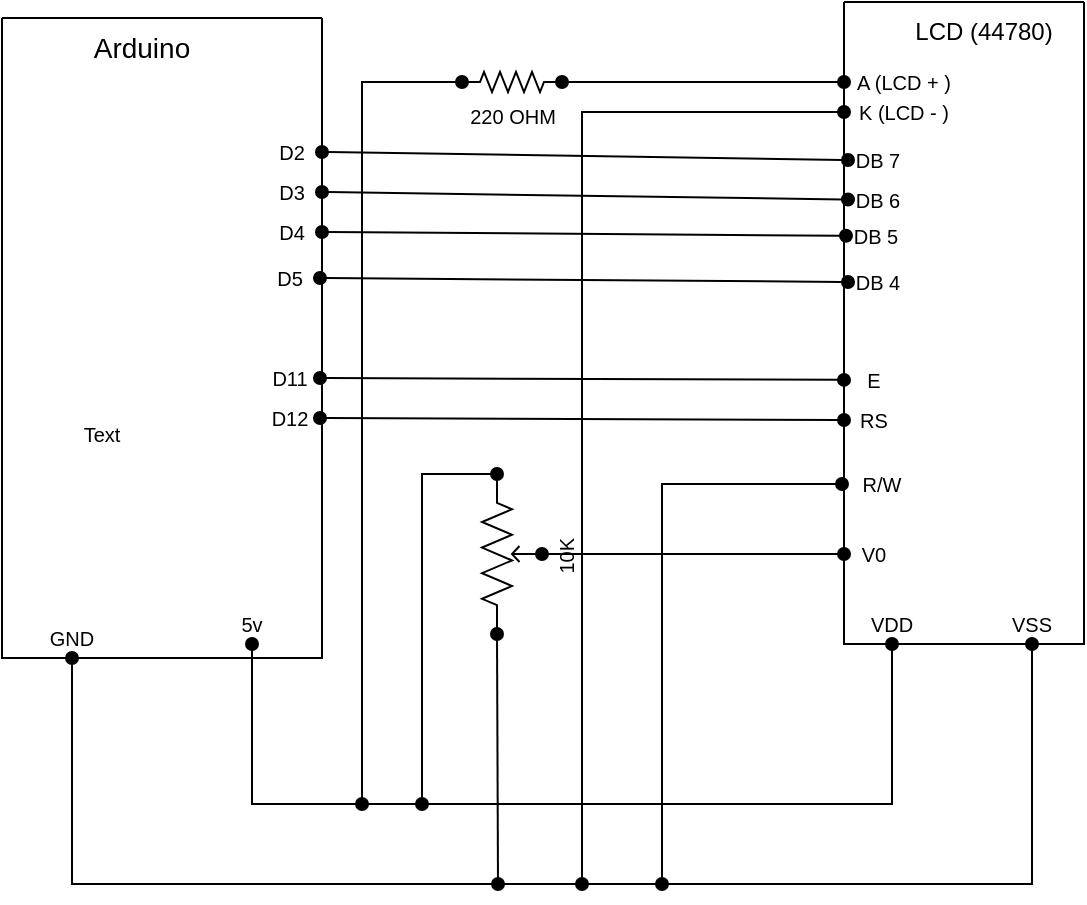 <mxfile version="16.0.2" type="device"><diagram name="Page-1" id="7e0a89b8-554c-2b80-1dc8-d5c74ca68de4"><mxGraphModel dx="1275" dy="700" grid="1" gridSize="10" guides="1" tooltips="1" connect="1" arrows="0" fold="1" page="1" pageScale="1" pageWidth="1169" pageHeight="827" math="0" shadow="0"><root><mxCell id="0"/><mxCell id="1" parent="0"/><mxCell id="n_MndKxWnpL39BQ449wi-1" value="" style="swimlane;startSize=0;" parent="1" vertex="1"><mxGeometry x="400" y="47" width="160" height="320" as="geometry"/></mxCell><mxCell id="n_MndKxWnpL39BQ449wi-43" value="&lt;font style=&quot;font-size: 10px&quot;&gt;D5&lt;/font&gt;" style="text;html=1;strokeColor=none;fillColor=none;align=center;verticalAlign=middle;whiteSpace=wrap;rounded=0;" parent="n_MndKxWnpL39BQ449wi-1" vertex="1"><mxGeometry x="129" y="120" width="30" height="20" as="geometry"/></mxCell><mxCell id="n_MndKxWnpL39BQ449wi-39" value="&lt;font style=&quot;font-size: 10px&quot;&gt;D4&lt;/font&gt;" style="text;html=1;strokeColor=none;fillColor=none;align=center;verticalAlign=middle;whiteSpace=wrap;rounded=0;" parent="n_MndKxWnpL39BQ449wi-1" vertex="1"><mxGeometry x="130" y="97" width="30" height="20" as="geometry"/></mxCell><mxCell id="n_MndKxWnpL39BQ449wi-38" value="&lt;font style=&quot;font-size: 10px&quot;&gt;D3&lt;/font&gt;" style="text;html=1;strokeColor=none;fillColor=none;align=center;verticalAlign=middle;whiteSpace=wrap;rounded=0;" parent="n_MndKxWnpL39BQ449wi-1" vertex="1"><mxGeometry x="130" y="77" width="30" height="20" as="geometry"/></mxCell><mxCell id="n_MndKxWnpL39BQ449wi-37" value="&lt;font style=&quot;font-size: 10px&quot;&gt;D2&lt;/font&gt;" style="text;html=1;strokeColor=none;fillColor=none;align=center;verticalAlign=middle;whiteSpace=wrap;rounded=0;" parent="n_MndKxWnpL39BQ449wi-1" vertex="1"><mxGeometry x="130" y="57" width="30" height="20" as="geometry"/></mxCell><mxCell id="n_MndKxWnpL39BQ449wi-54" value="&lt;font style=&quot;font-size: 10px&quot;&gt;D11&lt;/font&gt;" style="text;html=1;strokeColor=none;fillColor=none;align=center;verticalAlign=middle;whiteSpace=wrap;rounded=0;" parent="n_MndKxWnpL39BQ449wi-1" vertex="1"><mxGeometry x="129" y="170" width="30" height="20" as="geometry"/></mxCell><mxCell id="n_MndKxWnpL39BQ449wi-36" value="&lt;font style=&quot;font-size: 10px&quot;&gt;D12&lt;/font&gt;" style="text;html=1;strokeColor=none;fillColor=none;align=center;verticalAlign=middle;whiteSpace=wrap;rounded=0;" parent="n_MndKxWnpL39BQ449wi-1" vertex="1"><mxGeometry x="129" y="190" width="30" height="20" as="geometry"/></mxCell><mxCell id="n_MndKxWnpL39BQ449wi-33" value="&lt;font style=&quot;font-size: 10px&quot;&gt;5v&lt;/font&gt;" style="text;html=1;strokeColor=none;fillColor=none;align=center;verticalAlign=middle;whiteSpace=wrap;rounded=0;" parent="n_MndKxWnpL39BQ449wi-1" vertex="1"><mxGeometry x="110" y="293" width="30" height="20" as="geometry"/></mxCell><mxCell id="n_MndKxWnpL39BQ449wi-32" value="&lt;font style=&quot;font-size: 10px&quot;&gt;GND&lt;/font&gt;" style="text;html=1;strokeColor=none;fillColor=none;align=center;verticalAlign=middle;whiteSpace=wrap;rounded=0;" parent="n_MndKxWnpL39BQ449wi-1" vertex="1"><mxGeometry x="20" y="300" width="30" height="20" as="geometry"/></mxCell><mxCell id="n_MndKxWnpL39BQ449wi-81" value="Arduino" style="text;html=1;strokeColor=none;fillColor=none;align=center;verticalAlign=middle;whiteSpace=wrap;rounded=0;fontSize=14;" parent="n_MndKxWnpL39BQ449wi-1" vertex="1"><mxGeometry x="40" width="60" height="30" as="geometry"/></mxCell><mxCell id="n_MndKxWnpL39BQ449wi-2" value="" style="swimlane;startSize=0;" parent="1" vertex="1"><mxGeometry x="821" y="39" width="120" height="321" as="geometry"/></mxCell><mxCell id="n_MndKxWnpL39BQ449wi-5" value="LCD (44780)" style="text;html=1;strokeColor=none;fillColor=none;align=center;verticalAlign=middle;whiteSpace=wrap;rounded=0;" parent="n_MndKxWnpL39BQ449wi-2" vertex="1"><mxGeometry x="20" width="100" height="30" as="geometry"/></mxCell><mxCell id="n_MndKxWnpL39BQ449wi-12" value="&lt;font style=&quot;font-size: 10px&quot;&gt;DB 7&lt;/font&gt;" style="text;html=1;strokeColor=none;fillColor=none;align=center;verticalAlign=middle;whiteSpace=wrap;rounded=0;" parent="n_MndKxWnpL39BQ449wi-2" vertex="1"><mxGeometry x="2" y="69" width="30" height="20" as="geometry"/></mxCell><mxCell id="n_MndKxWnpL39BQ449wi-16" value="&lt;font style=&quot;font-size: 10px&quot;&gt;DB 6&lt;/font&gt;" style="text;html=1;strokeColor=none;fillColor=none;align=center;verticalAlign=middle;whiteSpace=wrap;rounded=0;" parent="n_MndKxWnpL39BQ449wi-2" vertex="1"><mxGeometry x="2" y="89" width="30" height="20" as="geometry"/></mxCell><mxCell id="n_MndKxWnpL39BQ449wi-15" value="&lt;font style=&quot;font-size: 10px&quot;&gt;DB 5&lt;/font&gt;" style="text;html=1;strokeColor=none;fillColor=none;align=center;verticalAlign=middle;whiteSpace=wrap;rounded=0;" parent="n_MndKxWnpL39BQ449wi-2" vertex="1"><mxGeometry x="1" y="107" width="30" height="20" as="geometry"/></mxCell><mxCell id="n_MndKxWnpL39BQ449wi-14" value="&lt;font style=&quot;font-size: 10px&quot;&gt;DB 4&lt;/font&gt;" style="text;html=1;strokeColor=none;fillColor=none;align=center;verticalAlign=middle;whiteSpace=wrap;rounded=0;" parent="n_MndKxWnpL39BQ449wi-2" vertex="1"><mxGeometry x="2" y="130" width="30" height="20" as="geometry"/></mxCell><mxCell id="n_MndKxWnpL39BQ449wi-21" value="&lt;font style=&quot;font-size: 10px&quot;&gt;E&lt;/font&gt;" style="text;html=1;strokeColor=none;fillColor=none;align=center;verticalAlign=middle;whiteSpace=wrap;rounded=0;" parent="n_MndKxWnpL39BQ449wi-2" vertex="1"><mxGeometry y="179" width="30" height="20" as="geometry"/></mxCell><mxCell id="n_MndKxWnpL39BQ449wi-22" value="&lt;font style=&quot;font-size: 10px&quot;&gt;RS&lt;/font&gt;" style="text;html=1;strokeColor=none;fillColor=none;align=center;verticalAlign=middle;whiteSpace=wrap;rounded=0;" parent="n_MndKxWnpL39BQ449wi-2" vertex="1"><mxGeometry y="199" width="30" height="20" as="geometry"/></mxCell><mxCell id="n_MndKxWnpL39BQ449wi-24" value="&lt;font style=&quot;font-size: 10px&quot;&gt;VSS&lt;/font&gt;" style="text;html=1;strokeColor=none;fillColor=none;align=center;verticalAlign=middle;whiteSpace=wrap;rounded=0;" parent="n_MndKxWnpL39BQ449wi-2" vertex="1"><mxGeometry x="79" y="301" width="30" height="20" as="geometry"/></mxCell><mxCell id="n_MndKxWnpL39BQ449wi-25" value="&lt;font style=&quot;font-size: 10px&quot;&gt;VDD&lt;/font&gt;" style="text;html=1;strokeColor=none;fillColor=none;align=center;verticalAlign=middle;whiteSpace=wrap;rounded=0;" parent="n_MndKxWnpL39BQ449wi-2" vertex="1"><mxGeometry x="9" y="301" width="30" height="20" as="geometry"/></mxCell><mxCell id="n_MndKxWnpL39BQ449wi-7" value="&lt;font style=&quot;font-size: 10px&quot;&gt;K (LCD - )&lt;/font&gt;" style="text;html=1;strokeColor=none;fillColor=none;align=center;verticalAlign=middle;whiteSpace=wrap;rounded=0;" parent="n_MndKxWnpL39BQ449wi-2" vertex="1"><mxGeometry y="40" width="60" height="30" as="geometry"/></mxCell><mxCell id="n_MndKxWnpL39BQ449wi-6" value="&lt;font style=&quot;font-size: 10px&quot;&gt;A (LCD + )&lt;/font&gt;" style="text;html=1;strokeColor=none;fillColor=none;align=center;verticalAlign=middle;whiteSpace=wrap;rounded=0;" parent="n_MndKxWnpL39BQ449wi-2" vertex="1"><mxGeometry y="30" width="60" height="20" as="geometry"/></mxCell><mxCell id="n_MndKxWnpL39BQ449wi-46" value="&lt;font style=&quot;font-size: 10px&quot;&gt;V0&lt;/font&gt;" style="text;html=1;strokeColor=none;fillColor=none;align=center;verticalAlign=middle;whiteSpace=wrap;rounded=0;" parent="n_MndKxWnpL39BQ449wi-2" vertex="1"><mxGeometry y="266" width="30" height="20" as="geometry"/></mxCell><mxCell id="n_MndKxWnpL39BQ449wi-26" value="&lt;font style=&quot;font-size: 10px&quot;&gt;R/W&lt;/font&gt;" style="text;html=1;strokeColor=none;fillColor=none;align=center;verticalAlign=middle;whiteSpace=wrap;rounded=0;" parent="n_MndKxWnpL39BQ449wi-2" vertex="1"><mxGeometry x="-1" y="231" width="40" height="20" as="geometry"/></mxCell><mxCell id="n_MndKxWnpL39BQ449wi-48" style="edgeStyle=none;rounded=0;orthogonalLoop=1;jettySize=auto;html=1;exitX=0.5;exitY=0;exitDx=0;exitDy=0;fontSize=10;" parent="1" source="n_MndKxWnpL39BQ449wi-1" target="n_MndKxWnpL39BQ449wi-1" edge="1"><mxGeometry relative="1" as="geometry"/></mxCell><mxCell id="n_MndKxWnpL39BQ449wi-49" style="edgeStyle=none;rounded=0;orthogonalLoop=1;jettySize=auto;html=1;exitX=1;exitY=0.5;exitDx=0;exitDy=0;entryX=0;entryY=0.5;entryDx=0;entryDy=0;fontSize=10;endArrow=oval;endFill=1;startArrow=oval;startFill=1;" parent="1" source="n_MndKxWnpL39BQ449wi-37" target="n_MndKxWnpL39BQ449wi-12" edge="1"><mxGeometry relative="1" as="geometry"/></mxCell><mxCell id="n_MndKxWnpL39BQ449wi-50" style="edgeStyle=none;rounded=0;orthogonalLoop=1;jettySize=auto;html=1;exitX=1;exitY=0.5;exitDx=0;exitDy=0;fontSize=10;endArrow=oval;endFill=1;startArrow=oval;startFill=1;" parent="1" edge="1"><mxGeometry relative="1" as="geometry"><mxPoint x="560" y="134" as="sourcePoint"/><mxPoint x="823" y="137.784" as="targetPoint"/></mxGeometry></mxCell><mxCell id="n_MndKxWnpL39BQ449wi-51" style="edgeStyle=none;rounded=0;orthogonalLoop=1;jettySize=auto;html=1;exitX=1;exitY=0.5;exitDx=0;exitDy=0;fontSize=10;endArrow=oval;endFill=1;startArrow=oval;startFill=1;" parent="1" source="n_MndKxWnpL39BQ449wi-39" target="n_MndKxWnpL39BQ449wi-15" edge="1"><mxGeometry relative="1" as="geometry"/></mxCell><mxCell id="n_MndKxWnpL39BQ449wi-52" style="edgeStyle=none;rounded=0;orthogonalLoop=1;jettySize=auto;html=1;exitX=1;exitY=0.5;exitDx=0;exitDy=0;entryX=0;entryY=0.5;entryDx=0;entryDy=0;fontSize=10;endArrow=oval;endFill=1;startArrow=oval;startFill=1;" parent="1" source="n_MndKxWnpL39BQ449wi-43" target="n_MndKxWnpL39BQ449wi-14" edge="1"><mxGeometry relative="1" as="geometry"/></mxCell><mxCell id="n_MndKxWnpL39BQ449wi-55" style="edgeStyle=none;rounded=0;orthogonalLoop=1;jettySize=auto;html=1;exitX=1;exitY=0.5;exitDx=0;exitDy=0;fontSize=10;endArrow=oval;endFill=1;startArrow=oval;startFill=1;" parent="1" source="n_MndKxWnpL39BQ449wi-54" target="n_MndKxWnpL39BQ449wi-21" edge="1"><mxGeometry relative="1" as="geometry"/></mxCell><mxCell id="n_MndKxWnpL39BQ449wi-59" style="edgeStyle=none;rounded=0;orthogonalLoop=1;jettySize=auto;html=1;exitX=1;exitY=0.5;exitDx=0;exitDy=0;entryX=0;entryY=0.5;entryDx=0;entryDy=0;fontSize=10;endArrow=oval;endFill=1;startArrow=oval;startFill=1;" parent="1" source="n_MndKxWnpL39BQ449wi-36" target="n_MndKxWnpL39BQ449wi-22" edge="1"><mxGeometry relative="1" as="geometry"/></mxCell><mxCell id="n_MndKxWnpL39BQ449wi-62" style="edgeStyle=none;rounded=0;orthogonalLoop=1;jettySize=auto;html=1;exitX=0.5;exitY=1;exitDx=0;exitDy=0;fontSize=10;startArrow=oval;startFill=1;endArrow=oval;endFill=1;entryX=0.5;entryY=1;entryDx=0;entryDy=0;" parent="1" source="n_MndKxWnpL39BQ449wi-24" target="n_MndKxWnpL39BQ449wi-32" edge="1"><mxGeometry relative="1" as="geometry"><mxPoint x="845" y="480" as="targetPoint"/><Array as="points"><mxPoint x="915" y="480"/><mxPoint x="435" y="480"/></Array></mxGeometry></mxCell><mxCell id="n_MndKxWnpL39BQ449wi-63" style="edgeStyle=none;rounded=0;orthogonalLoop=1;jettySize=auto;html=1;exitX=0.5;exitY=1;exitDx=0;exitDy=0;fontSize=10;startArrow=oval;startFill=1;endArrow=oval;endFill=1;entryX=0.5;entryY=1;entryDx=0;entryDy=0;" parent="1" source="n_MndKxWnpL39BQ449wi-25" target="n_MndKxWnpL39BQ449wi-33" edge="1"><mxGeometry relative="1" as="geometry"><mxPoint x="915" y="480" as="targetPoint"/><Array as="points"><mxPoint x="845" y="440"/><mxPoint x="525" y="440"/></Array></mxGeometry></mxCell><mxCell id="n_MndKxWnpL39BQ449wi-67" style="edgeStyle=none;rounded=0;orthogonalLoop=1;jettySize=auto;html=1;exitX=0;exitY=0.5;exitDx=0;exitDy=0;fontSize=10;startArrow=oval;startFill=1;endArrow=oval;endFill=1;" parent="1" source="n_MndKxWnpL39BQ449wi-7" edge="1"><mxGeometry relative="1" as="geometry"><mxPoint x="690" y="480" as="targetPoint"/><Array as="points"><mxPoint x="690" y="94"/></Array></mxGeometry></mxCell><mxCell id="n_MndKxWnpL39BQ449wi-73" style="edgeStyle=none;rounded=0;orthogonalLoop=1;jettySize=auto;html=1;fontSize=10;startArrow=oval;startFill=1;endArrow=oval;endFill=1;exitX=0;exitY=0.5;exitDx=0;exitDy=0;exitPerimeter=0;" parent="1" source="n_MndKxWnpL39BQ449wi-69" edge="1"><mxGeometry relative="1" as="geometry"><mxPoint x="580" y="440" as="targetPoint"/><mxPoint x="620" y="79" as="sourcePoint"/><Array as="points"><mxPoint x="580" y="79"/></Array></mxGeometry></mxCell><mxCell id="n_MndKxWnpL39BQ449wi-69" value="220 OHM" style="pointerEvents=1;verticalLabelPosition=bottom;shadow=0;dashed=0;align=center;html=1;verticalAlign=top;shape=mxgraph.electrical.resistors.resistor_2;fontSize=10;" parent="1" vertex="1"><mxGeometry x="630" y="74" width="50" height="10" as="geometry"/></mxCell><mxCell id="n_MndKxWnpL39BQ449wi-72" style="edgeStyle=none;rounded=0;orthogonalLoop=1;jettySize=auto;html=1;exitX=0;exitY=0.5;exitDx=0;exitDy=0;entryX=1;entryY=0.5;entryDx=0;entryDy=0;entryPerimeter=0;fontSize=10;startArrow=oval;startFill=1;endArrow=oval;endFill=1;" parent="1" source="n_MndKxWnpL39BQ449wi-6" target="n_MndKxWnpL39BQ449wi-69" edge="1"><mxGeometry relative="1" as="geometry"/></mxCell><mxCell id="n_MndKxWnpL39BQ449wi-76" style="edgeStyle=none;rounded=0;orthogonalLoop=1;jettySize=auto;html=1;exitX=0;exitY=0.25;exitDx=0;exitDy=0;exitPerimeter=0;fontSize=10;startArrow=oval;startFill=1;endArrow=oval;endFill=1;" parent="1" source="n_MndKxWnpL39BQ449wi-74" edge="1"><mxGeometry relative="1" as="geometry"><mxPoint x="648" y="480" as="targetPoint"/></mxGeometry></mxCell><mxCell id="n_MndKxWnpL39BQ449wi-77" style="edgeStyle=none;rounded=0;orthogonalLoop=1;jettySize=auto;html=1;exitX=1;exitY=0.25;exitDx=0;exitDy=0;exitPerimeter=0;fontSize=10;startArrow=oval;startFill=1;endArrow=oval;endFill=1;" parent="1" source="n_MndKxWnpL39BQ449wi-74" edge="1"><mxGeometry relative="1" as="geometry"><mxPoint x="610" y="440" as="targetPoint"/><Array as="points"><mxPoint x="610" y="275"/></Array></mxGeometry></mxCell><mxCell id="n_MndKxWnpL39BQ449wi-74" value="10K&amp;nbsp;" style="pointerEvents=1;verticalLabelPosition=bottom;shadow=0;dashed=0;align=center;html=1;verticalAlign=top;shape=mxgraph.electrical.resistors.potentiometer_2;fontSize=10;rotation=-90;" parent="1" vertex="1"><mxGeometry x="615" y="300" width="80" height="30" as="geometry"/></mxCell><mxCell id="n_MndKxWnpL39BQ449wi-78" style="edgeStyle=none;rounded=0;orthogonalLoop=1;jettySize=auto;html=1;exitX=0;exitY=0.5;exitDx=0;exitDy=0;entryX=0.5;entryY=1;entryDx=0;entryDy=0;entryPerimeter=0;fontSize=10;startArrow=oval;startFill=1;endArrow=oval;endFill=1;" parent="1" source="n_MndKxWnpL39BQ449wi-46" target="n_MndKxWnpL39BQ449wi-74" edge="1"><mxGeometry relative="1" as="geometry"/></mxCell><mxCell id="n_MndKxWnpL39BQ449wi-79" style="edgeStyle=none;rounded=0;orthogonalLoop=1;jettySize=auto;html=1;exitX=0;exitY=0.5;exitDx=0;exitDy=0;fontSize=10;startArrow=oval;startFill=1;endArrow=oval;endFill=1;" parent="1" source="n_MndKxWnpL39BQ449wi-26" edge="1"><mxGeometry relative="1" as="geometry"><mxPoint x="730" y="480" as="targetPoint"/><Array as="points"><mxPoint x="730" y="280"/></Array></mxGeometry></mxCell><mxCell id="n_MndKxWnpL39BQ449wi-80" value="Text" style="text;html=1;strokeColor=none;fillColor=none;align=center;verticalAlign=middle;whiteSpace=wrap;rounded=0;fontSize=10;" parent="1" vertex="1"><mxGeometry x="420" y="240" width="60" height="30" as="geometry"/></mxCell></root></mxGraphModel></diagram></mxfile>